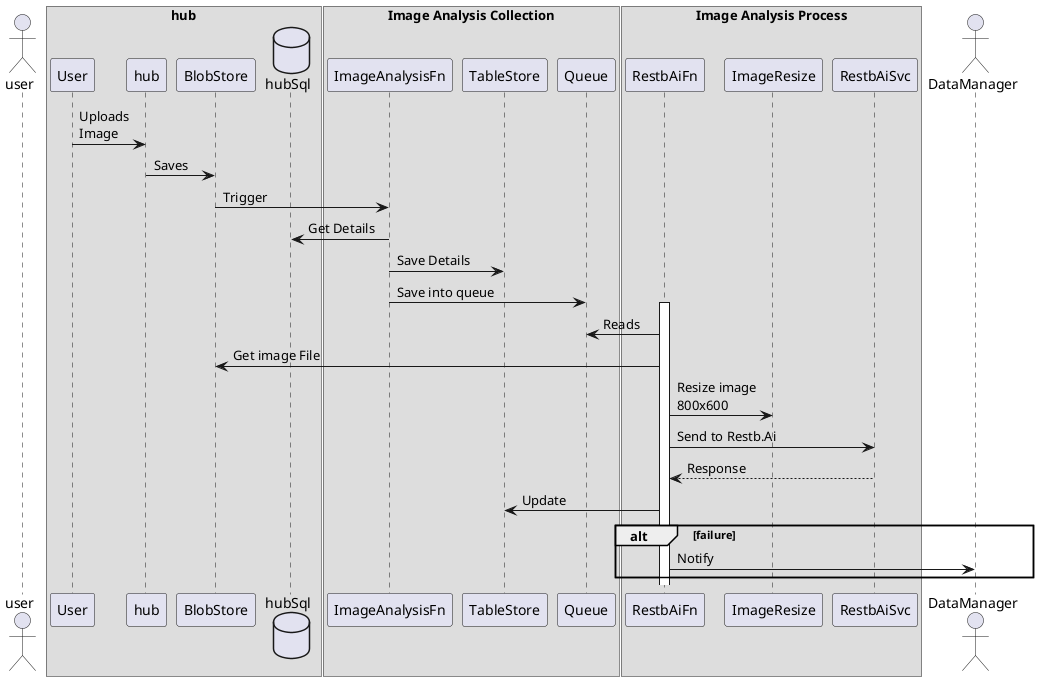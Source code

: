 @startuml "ImageAnalysis Sequence"

actor user
box "hub"
    User -> hub : Uploads\nImage
    hub -> BlobStore : Saves
database hubSql
end box

box "Image Analysis Collection"
    BlobStore -> ImageAnalysisFn : Trigger
    ImageAnalysisFn -> hubSql : Get Details
    ImageAnalysisFn -> TableStore : Save Details
    ImageAnalysisFn -> Queue : Save into queue
end box
box "Image Analysis Process"
    Activate RestbAiFn
    RestbAiFn -> Queue : Reads 
    RestbAiFn -> BlobStore : Get image File
    RestbAiFn -> ImageResize : Resize image\n800x600
    RestbAiFn -> RestbAiSvc : Send to Restb.Ai
    RestbAiSvc --> RestbAiFn : Response
    RestbAiFn -> TableStore : Update 
end box

actor DataManager
alt failure
    RestbAiFn -> DataManager : Notify
end



' Need to failure route



 

@enduml